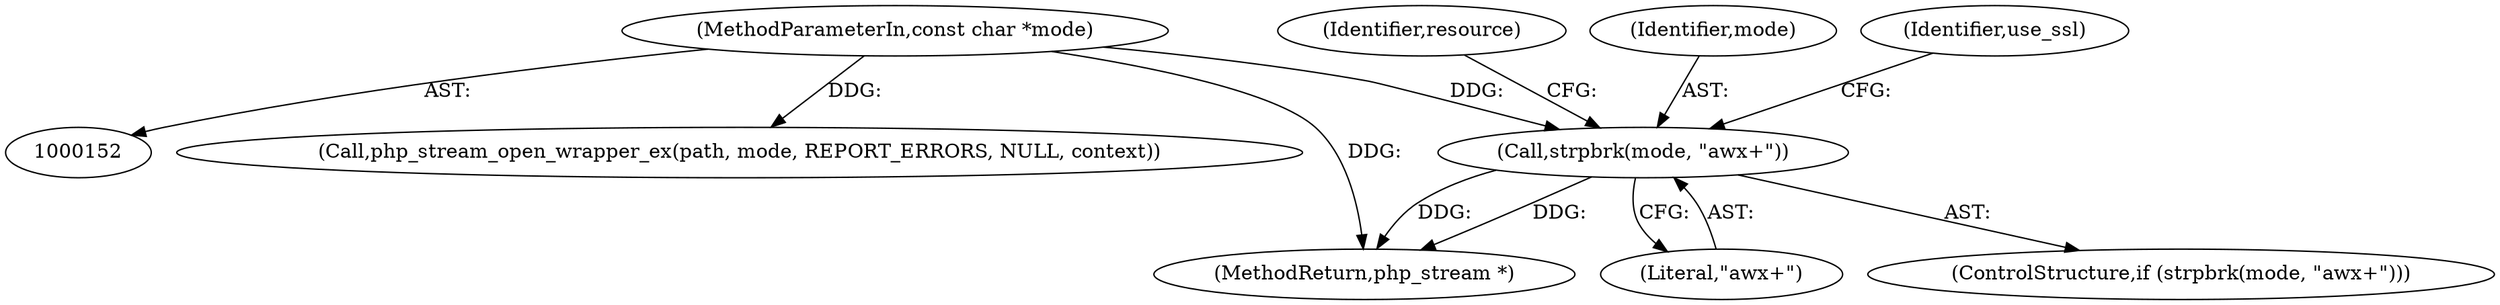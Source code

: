 digraph "0_php-src_523f230c831d7b33353203fa34aee4e92ac12bba@API" {
"1000388" [label="(Call,strpbrk(mode, \"awx+\"))"];
"1000155" [label="(MethodParameterIn,const char *mode)"];
"1000393" [label="(Identifier,resource)"];
"1000359" [label="(Call,php_stream_open_wrapper_ex(path, mode, REPORT_ERRORS, NULL, context))"];
"1003241" [label="(MethodReturn,php_stream *)"];
"1000390" [label="(Literal,\"awx+\")"];
"1000388" [label="(Call,strpbrk(mode, \"awx+\"))"];
"1000389" [label="(Identifier,mode)"];
"1000397" [label="(Identifier,use_ssl)"];
"1000387" [label="(ControlStructure,if (strpbrk(mode, \"awx+\")))"];
"1000155" [label="(MethodParameterIn,const char *mode)"];
"1000388" -> "1000387"  [label="AST: "];
"1000388" -> "1000390"  [label="CFG: "];
"1000389" -> "1000388"  [label="AST: "];
"1000390" -> "1000388"  [label="AST: "];
"1000393" -> "1000388"  [label="CFG: "];
"1000397" -> "1000388"  [label="CFG: "];
"1000388" -> "1003241"  [label="DDG: "];
"1000388" -> "1003241"  [label="DDG: "];
"1000155" -> "1000388"  [label="DDG: "];
"1000155" -> "1000152"  [label="AST: "];
"1000155" -> "1003241"  [label="DDG: "];
"1000155" -> "1000359"  [label="DDG: "];
}
